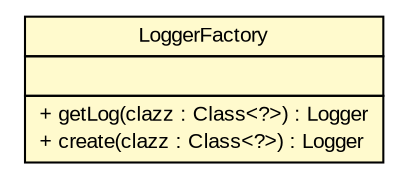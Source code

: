 #!/usr/local/bin/dot
#
# Class diagram 
# Generated by UMLGraph version R5_6 (http://www.umlgraph.org/)
#

digraph G {
	edge [fontname="arial",fontsize=10,labelfontname="arial",labelfontsize=10];
	node [fontname="arial",fontsize=10,shape=plaintext];
	nodesep=0.25;
	ranksep=0.5;
	// com.github.mkolisnyk.aerial.util.LoggerFactory
	c2307 [label=<<table title="com.github.mkolisnyk.aerial.util.LoggerFactory" border="0" cellborder="1" cellspacing="0" cellpadding="2" port="p" bgcolor="lemonChiffon" href="./LoggerFactory.html">
		<tr><td><table border="0" cellspacing="0" cellpadding="1">
<tr><td align="center" balign="center"> LoggerFactory </td></tr>
		</table></td></tr>
		<tr><td><table border="0" cellspacing="0" cellpadding="1">
<tr><td align="left" balign="left">  </td></tr>
		</table></td></tr>
		<tr><td><table border="0" cellspacing="0" cellpadding="1">
<tr><td align="left" balign="left"> + getLog(clazz : Class&lt;?&gt;) : Logger </td></tr>
<tr><td align="left" balign="left"> + create(clazz : Class&lt;?&gt;) : Logger </td></tr>
		</table></td></tr>
		</table>>, URL="./LoggerFactory.html", fontname="arial", fontcolor="black", fontsize=10.0];
}

